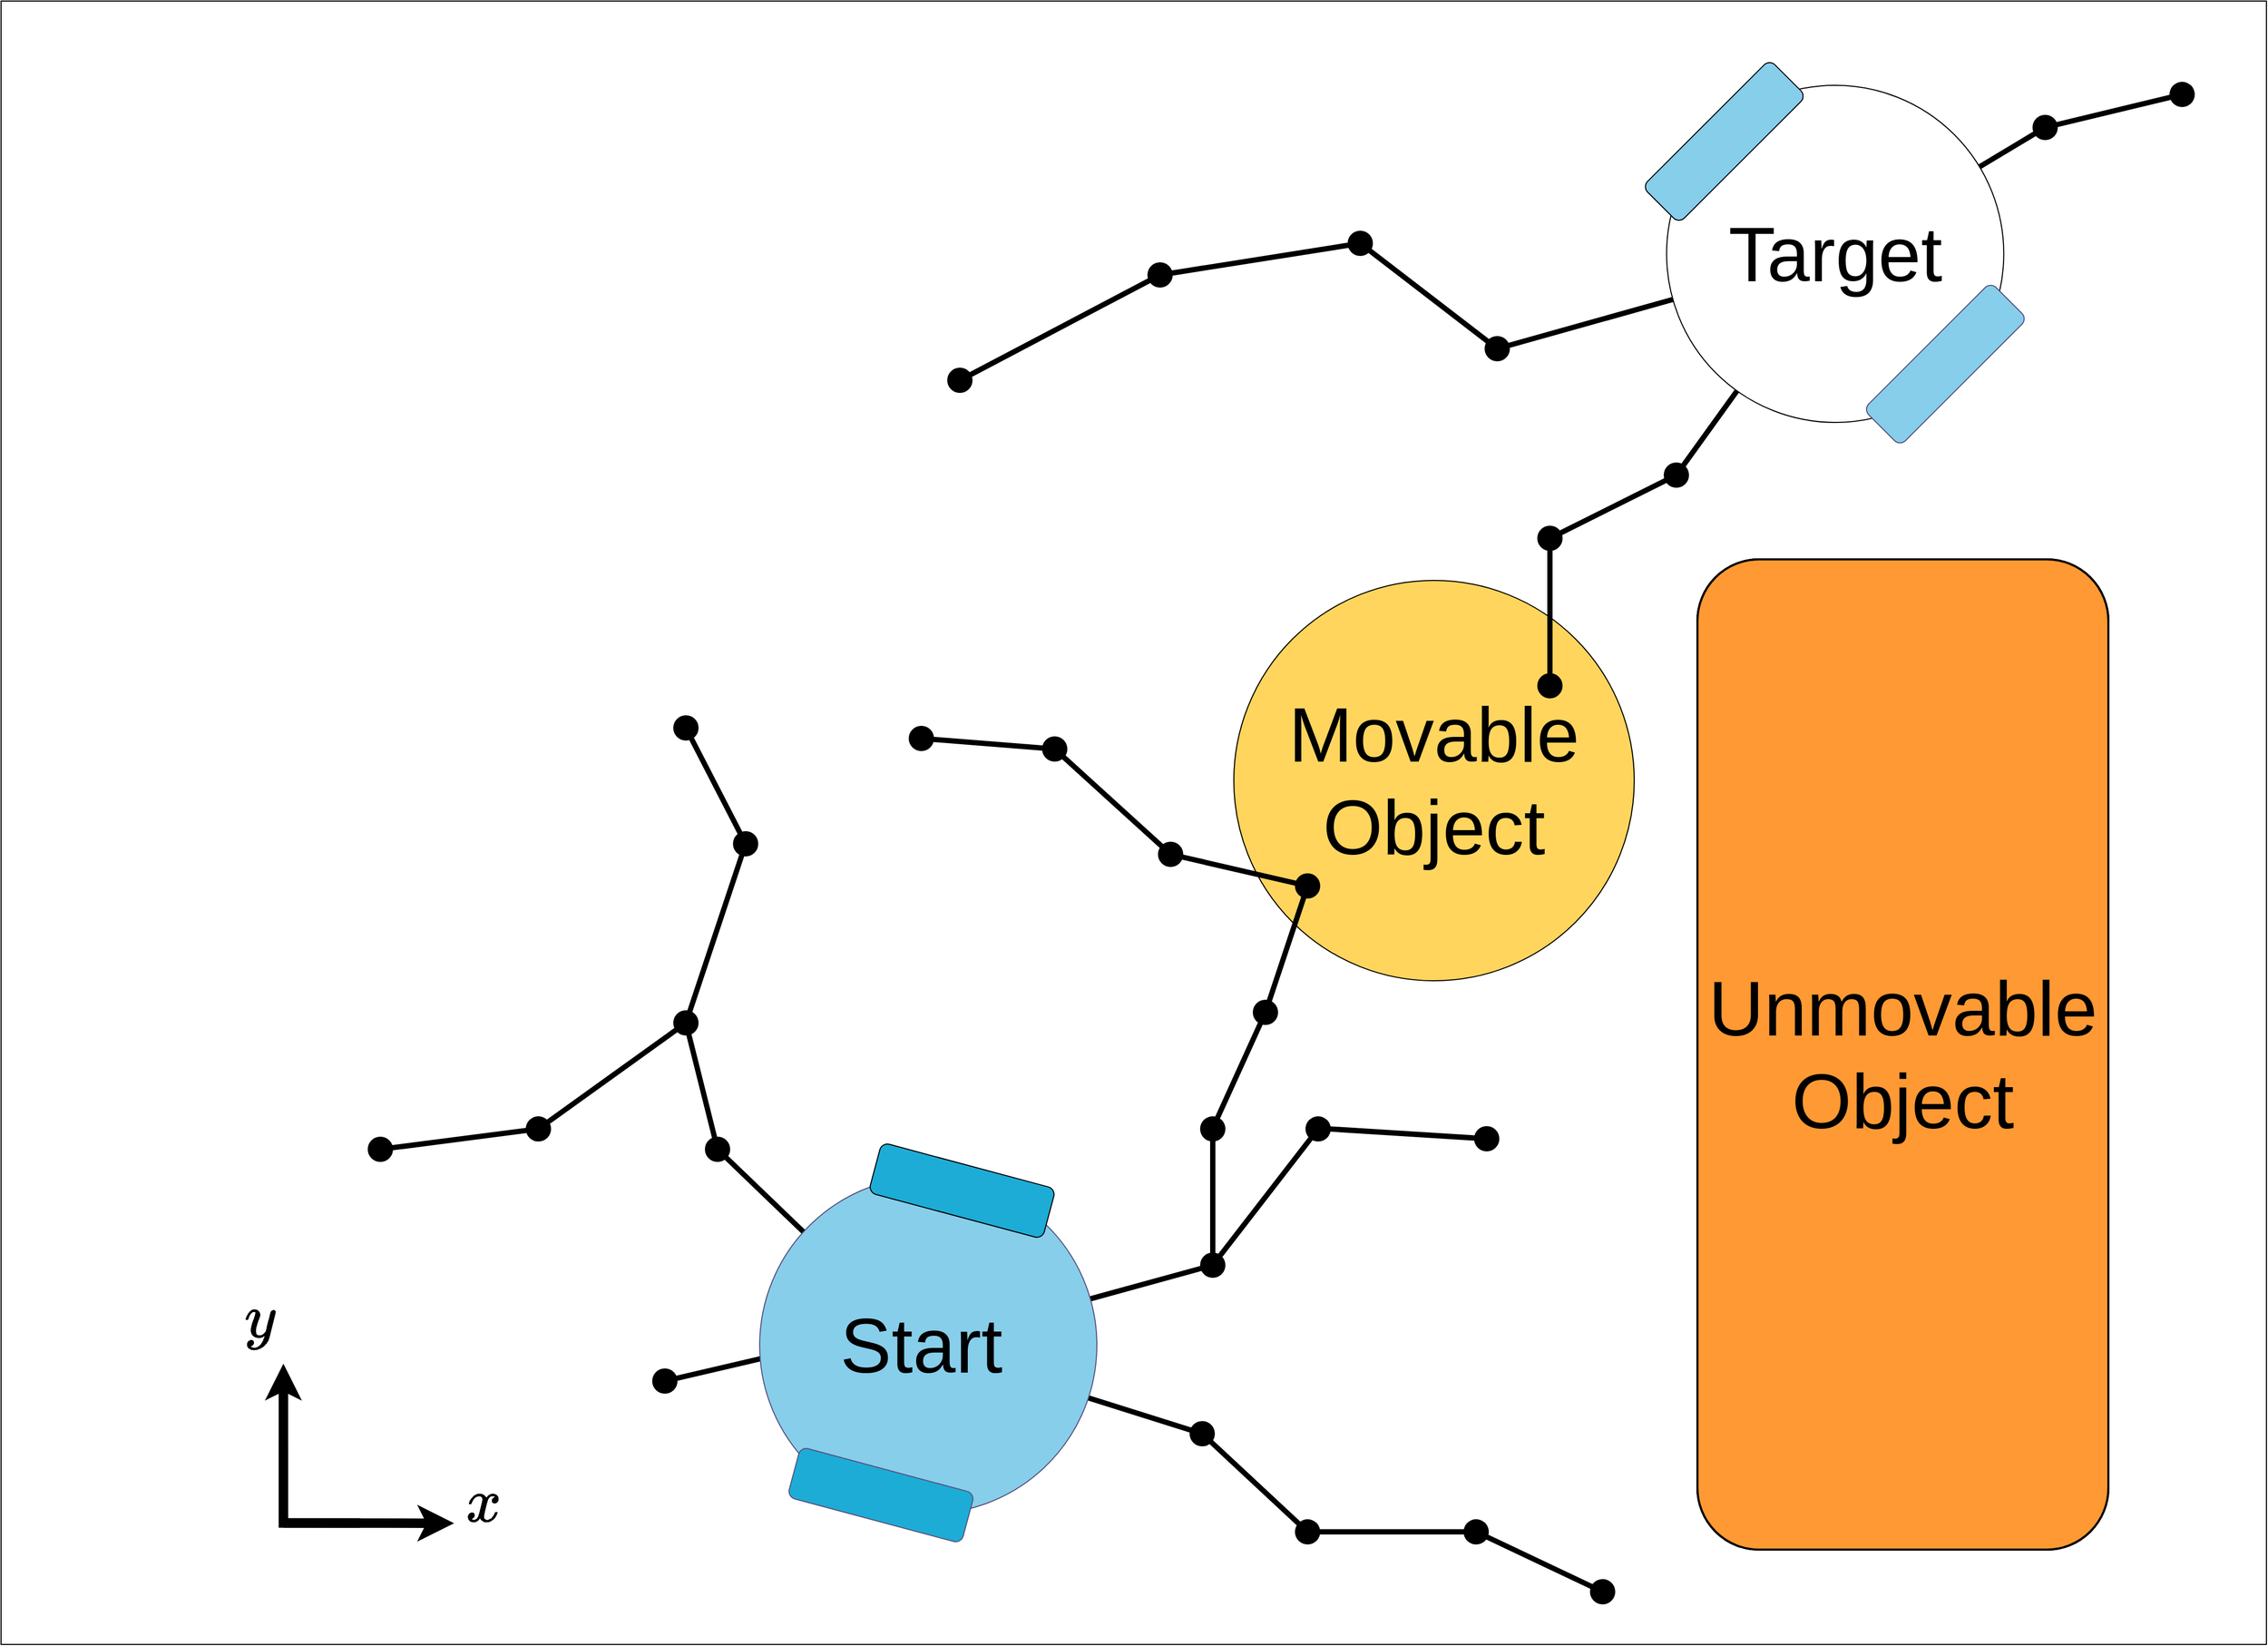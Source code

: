 <mxfile version="21.2.8" type="device">
  <diagram id="KiB-AufaJ31jpKkaHcrA" name="Page-1">
    <mxGraphModel dx="5630" dy="5010" grid="1" gridSize="10" guides="1" tooltips="1" connect="1" arrows="1" fold="1" page="1" pageScale="1" pageWidth="850" pageHeight="1100" math="1" shadow="0">
      <root>
        <mxCell id="0" />
        <mxCell id="1" parent="0" />
        <mxCell id="-dQ5WDUZeD23r03v8ol0-2" value="" style="rounded=0;whiteSpace=wrap;html=1;fillColor=none;" parent="1" vertex="1">
          <mxGeometry x="-450" y="-2050" width="2150" height="1560" as="geometry" />
        </mxCell>
        <mxCell id="Nh_Gx2AoVbf9bdhYKGmF-39" value="&lt;font style=&quot;font-size: 50px;&quot;&gt;Unmovable&lt;br&gt;Obstacle&lt;/font&gt;" style="rounded=1;whiteSpace=wrap;html=1;strokeWidth=2;fillColor=#FF9933;" parent="1" vertex="1">
          <mxGeometry x="1160" y="-1520" width="390" height="940" as="geometry" />
        </mxCell>
        <mxCell id="Nh_Gx2AoVbf9bdhYKGmF-40" value="&lt;font style=&quot;font-size: 50px;&quot;&gt;Movable&lt;br&gt;Obstacle&lt;/font&gt;" style="ellipse;whiteSpace=wrap;html=1;aspect=fixed;fillColor=#fff2cc;strokeColor=#d6b656;" parent="1" vertex="1">
          <mxGeometry x="720" y="-1500" width="380" height="380" as="geometry" />
        </mxCell>
        <mxCell id="sVk9f4SAbp3rtPKEbEiQ-113" value="&lt;font style=&quot;font-size: 73px;&quot;&gt;Movable&lt;br&gt;Object&lt;br&gt;&lt;/font&gt;" style="ellipse;whiteSpace=wrap;html=1;aspect=fixed;fillColor=#FFD55E;" parent="1" vertex="1">
          <mxGeometry x="720" y="-1500" width="380" height="380" as="geometry" />
        </mxCell>
        <mxCell id="Nh_Gx2AoVbf9bdhYKGmF-1" value="&lt;font style=&quot;font-size: 73px;&quot;&gt;Unmovable&lt;br&gt;Object&lt;br&gt;&lt;/font&gt;" style="rounded=1;whiteSpace=wrap;html=1;strokeWidth=2;fillColor=#FF9933;" parent="1" vertex="1">
          <mxGeometry x="1160" y="-1520" width="390" height="940" as="geometry" />
        </mxCell>
        <mxCell id="sVk9f4SAbp3rtPKEbEiQ-73" value="" style="endArrow=classic;html=1;rounded=0;strokeWidth=9;" parent="1" edge="1">
          <mxGeometry width="50" height="50" relative="1" as="geometry">
            <mxPoint x="-182.025" y="-605.223" as="sourcePoint" />
            <mxPoint x="-182.025" y="-756.524" as="targetPoint" />
          </mxGeometry>
        </mxCell>
        <mxCell id="sVk9f4SAbp3rtPKEbEiQ-74" value="" style="endArrow=classic;html=1;rounded=0;strokeWidth=9;" parent="1" edge="1">
          <mxGeometry width="50" height="50" relative="1" as="geometry">
            <mxPoint x="-182.025" y="-605.223" as="sourcePoint" />
            <mxPoint x="-20" y="-605" as="targetPoint" />
          </mxGeometry>
        </mxCell>
        <mxCell id="sVk9f4SAbp3rtPKEbEiQ-75" value="" style="endArrow=none;html=1;rounded=0;strokeWidth=9;" parent="1" edge="1">
          <mxGeometry width="50" height="50" relative="1" as="geometry">
            <mxPoint x="-108.897" y="-605.223" as="sourcePoint" />
            <mxPoint x="-182.025" y="-680.873" as="targetPoint" />
            <Array as="points">
              <mxPoint x="-182.025" y="-605.223" />
            </Array>
          </mxGeometry>
        </mxCell>
        <mxCell id="sVk9f4SAbp3rtPKEbEiQ-76" value="&lt;font style=&quot;font-size: 50px;&quot;&gt;$$y$$&lt;/font&gt;" style="text;html=1;align=center;verticalAlign=middle;resizable=0;points=[];autosize=1;strokeColor=none;fillColor=none;strokeWidth=9;" parent="1" vertex="1">
          <mxGeometry x="-285" y="-833.997" width="160" height="70" as="geometry" />
        </mxCell>
        <mxCell id="sVk9f4SAbp3rtPKEbEiQ-80" value="&lt;font style=&quot;font-size: 50px;&quot;&gt;$$x$$&lt;/font&gt;" style="text;html=1;align=center;verticalAlign=middle;resizable=0;points=[];autosize=1;strokeColor=none;fillColor=none;strokeWidth=2;" parent="1" vertex="1">
          <mxGeometry x="-72.337" y="-658.645" width="160" height="70" as="geometry" />
        </mxCell>
        <mxCell id="Nh_Gx2AoVbf9bdhYKGmF-27" value="" style="endArrow=none;html=1;rounded=0;fontSize=41;strokeWidth=5;startArrow=none;exitX=0.35;exitY=-0.1;exitDx=0;exitDy=0;exitPerimeter=0;" parent="1" source="Nh_Gx2AoVbf9bdhYKGmF-76" edge="1">
          <mxGeometry width="50" height="50" relative="1" as="geometry">
            <mxPoint x="210" y="-1070" as="sourcePoint" />
            <mxPoint x="411.543" y="-794.0" as="targetPoint" />
          </mxGeometry>
        </mxCell>
        <mxCell id="Nh_Gx2AoVbf9bdhYKGmF-28" value="" style="endArrow=none;html=1;rounded=0;fontSize=41;strokeWidth=5;" parent="1" source="Nh_Gx2AoVbf9bdhYKGmF-48" target="Nh_Gx2AoVbf9bdhYKGmF-38" edge="1">
          <mxGeometry width="50" height="50" relative="1" as="geometry">
            <mxPoint x="945" y="-679.27" as="sourcePoint" />
            <mxPoint x="655" y="-710" as="targetPoint" />
            <Array as="points">
              <mxPoint x="690" y="-690" />
            </Array>
          </mxGeometry>
        </mxCell>
        <mxCell id="Nh_Gx2AoVbf9bdhYKGmF-29" value="" style="endArrow=none;html=1;rounded=0;fontSize=41;strokeWidth=5;exitX=0.333;exitY=0.533;exitDx=0;exitDy=0;exitPerimeter=0;" parent="1" source="Nh_Gx2AoVbf9bdhYKGmF-49" target="Nh_Gx2AoVbf9bdhYKGmF-38" edge="1">
          <mxGeometry width="50" height="50" relative="1" as="geometry">
            <mxPoint x="975" y="-649.27" as="sourcePoint" />
            <mxPoint x="685" y="-680" as="targetPoint" />
            <Array as="points" />
          </mxGeometry>
        </mxCell>
        <mxCell id="Nh_Gx2AoVbf9bdhYKGmF-30" value="" style="endArrow=none;html=1;rounded=0;fontSize=41;strokeWidth=5;startArrow=none;" parent="1" source="Nh_Gx2AoVbf9bdhYKGmF-43" target="Nh_Gx2AoVbf9bdhYKGmF-38" edge="1">
          <mxGeometry width="50" height="50" relative="1" as="geometry">
            <mxPoint x="200" y="-1080" as="sourcePoint" />
            <mxPoint x="-130" y="-1440" as="targetPoint" />
            <Array as="points">
              <mxPoint x="230" y="-960" />
            </Array>
          </mxGeometry>
        </mxCell>
        <mxCell id="Nh_Gx2AoVbf9bdhYKGmF-31" value="&lt;font style=&quot;&quot;&gt;&lt;font style=&quot;font-size: 73px;&quot;&gt;Target&lt;/font&gt;&lt;br&gt;&lt;/font&gt;" style="ellipse;whiteSpace=wrap;html=1;aspect=fixed;fillColor=none;strokeWidth=1;" parent="1" vertex="1">
          <mxGeometry x="1130.73" y="-1970" width="320" height="320" as="geometry" />
        </mxCell>
        <mxCell id="Nh_Gx2AoVbf9bdhYKGmF-32" value="" style="rounded=1;whiteSpace=wrap;html=1;rotation=-45;fillColor=#87CEEB;" parent="1" vertex="1">
          <mxGeometry x="1100" y="-1941.34" width="170.91" height="49.27" as="geometry" />
        </mxCell>
        <mxCell id="Nh_Gx2AoVbf9bdhYKGmF-33" value="" style="rounded=1;whiteSpace=wrap;html=1;rotation=-45;fillColor=#87CEEB;strokeColor=#56517e;gradientColor=none;" parent="1" vertex="1">
          <mxGeometry x="1309.82" y="-1730" width="170.91" height="49.27" as="geometry" />
        </mxCell>
        <mxCell id="Nh_Gx2AoVbf9bdhYKGmF-34" value="" style="group;rotation=15;fillColor=none;" parent="1" connectable="0" vertex="1">
          <mxGeometry x="236.647" y="-959.353" width="370.706" height="370.706" as="geometry" />
        </mxCell>
        <mxCell id="Nh_Gx2AoVbf9bdhYKGmF-35" value="&lt;font style=&quot;font-size: 41px;&quot;&gt;&lt;br&gt;&lt;/font&gt;" style="ellipse;whiteSpace=wrap;html=1;aspect=fixed;fillColor=#87CEEB;strokeColor=#56517e;strokeWidth=1;rotation=25;" parent="Nh_Gx2AoVbf9bdhYKGmF-34" vertex="1">
          <mxGeometry x="33.35" y="25.35" width="320" height="320" as="geometry" />
        </mxCell>
        <mxCell id="Nh_Gx2AoVbf9bdhYKGmF-36" value="" style="rounded=1;whiteSpace=wrap;html=1;rotation=15;fillColor=#1dacd6;" parent="Nh_Gx2AoVbf9bdhYKGmF-34" vertex="1">
          <mxGeometry x="140" y="14" width="170.91" height="49.27" as="geometry" />
        </mxCell>
        <mxCell id="Nh_Gx2AoVbf9bdhYKGmF-37" value="" style="rounded=1;whiteSpace=wrap;html=1;rotation=15;fillColor=#1dacd6;strokeColor=#56517e;gradientColor=none;" parent="Nh_Gx2AoVbf9bdhYKGmF-34" vertex="1">
          <mxGeometry x="63" y="303" width="170.91" height="49.27" as="geometry" />
        </mxCell>
        <mxCell id="Nh_Gx2AoVbf9bdhYKGmF-38" value="&lt;font style=&quot;font-size: 73px;&quot;&gt;Start&lt;/font&gt;" style="text;html=1;align=center;verticalAlign=middle;resizable=0;points=[];autosize=1;strokeColor=none;fillColor=none;fontSize=41;" parent="1" vertex="1">
          <mxGeometry x="333.45" y="-824" width="180" height="100" as="geometry" />
        </mxCell>
        <mxCell id="Nh_Gx2AoVbf9bdhYKGmF-41" value="" style="endArrow=none;html=1;rounded=0;fontSize=41;entryX=0.45;entryY=0.6;entryDx=0;entryDy=0;entryPerimeter=0;strokeWidth=5;" parent="1" source="Nh_Gx2AoVbf9bdhYKGmF-47" target="Nh_Gx2AoVbf9bdhYKGmF-53" edge="1">
          <mxGeometry width="50" height="50" relative="1" as="geometry">
            <mxPoint x="510" y="-1860" as="sourcePoint" />
            <mxPoint x="390" y="-1744.63" as="targetPoint" />
          </mxGeometry>
        </mxCell>
        <mxCell id="Nh_Gx2AoVbf9bdhYKGmF-42" value="" style="endArrow=none;html=1;rounded=0;fontSize=41;strokeWidth=5;" parent="1" target="Nh_Gx2AoVbf9bdhYKGmF-43" edge="1">
          <mxGeometry width="50" height="50" relative="1" as="geometry">
            <mxPoint x="200" y="-1080" as="sourcePoint" />
            <mxPoint x="401.543" y="-804" as="targetPoint" />
          </mxGeometry>
        </mxCell>
        <mxCell id="Nh_Gx2AoVbf9bdhYKGmF-43" value="" style="shape=waypoint;sketch=0;fillStyle=solid;size=6;pointerEvents=1;points=[];fillColor=none;resizable=0;rotatable=0;perimeter=centerPerimeter;snapToPoint=1;fontSize=41;strokeColor=#000000;strokeWidth=10;" parent="1" vertex="1">
          <mxGeometry x="180" y="-1100" width="40" height="40" as="geometry" />
        </mxCell>
        <mxCell id="Nh_Gx2AoVbf9bdhYKGmF-44" value="" style="shape=waypoint;sketch=0;fillStyle=solid;size=6;pointerEvents=1;points=[];fillColor=none;resizable=0;rotatable=0;perimeter=centerPerimeter;snapToPoint=1;fontSize=41;strokeColor=#000000;strokeWidth=10;" parent="1" vertex="1">
          <mxGeometry x="-110" y="-980" width="40" height="40" as="geometry" />
        </mxCell>
        <mxCell id="Nh_Gx2AoVbf9bdhYKGmF-45" value="" style="shape=waypoint;sketch=0;fillStyle=solid;size=6;pointerEvents=1;points=[];fillColor=none;resizable=0;rotatable=0;perimeter=centerPerimeter;snapToPoint=1;fontSize=41;strokeColor=#000000;strokeWidth=10;" parent="1" vertex="1">
          <mxGeometry x="40" y="-999.35" width="40" height="40" as="geometry" />
        </mxCell>
        <mxCell id="Nh_Gx2AoVbf9bdhYKGmF-46" value="" style="shape=waypoint;sketch=0;fillStyle=solid;size=6;pointerEvents=1;points=[];fillColor=none;resizable=0;rotatable=0;perimeter=centerPerimeter;snapToPoint=1;fontSize=41;strokeColor=#000000;strokeWidth=10;" parent="1" vertex="1">
          <mxGeometry x="950" y="-1740" width="40" height="40" as="geometry" />
        </mxCell>
        <mxCell id="Nh_Gx2AoVbf9bdhYKGmF-47" value="" style="shape=waypoint;sketch=0;fillStyle=solid;size=6;pointerEvents=1;points=[];fillColor=none;resizable=0;rotatable=0;perimeter=centerPerimeter;snapToPoint=1;fontSize=41;strokeColor=#000000;strokeWidth=10;" parent="1" vertex="1">
          <mxGeometry x="1600" y="-1981.34" width="40" height="40" as="geometry" />
        </mxCell>
        <mxCell id="Nh_Gx2AoVbf9bdhYKGmF-48" value="" style="shape=waypoint;sketch=0;fillStyle=solid;size=6;pointerEvents=1;points=[];fillColor=none;resizable=0;rotatable=0;perimeter=centerPerimeter;snapToPoint=1;fontSize=41;strokeColor=#000000;strokeWidth=10;" parent="1" vertex="1">
          <mxGeometry x="770" y="-616.83" width="40" height="40" as="geometry" />
        </mxCell>
        <mxCell id="Nh_Gx2AoVbf9bdhYKGmF-49" value="" style="shape=waypoint;sketch=0;fillStyle=solid;size=6;pointerEvents=1;points=[];fillColor=none;resizable=0;rotatable=0;perimeter=centerPerimeter;snapToPoint=1;fontSize=41;strokeColor=#000000;strokeWidth=10;" parent="1" vertex="1">
          <mxGeometry x="680" y="-870" width="40" height="40" as="geometry" />
        </mxCell>
        <mxCell id="Nh_Gx2AoVbf9bdhYKGmF-50" value="" style="shape=waypoint;sketch=0;fillStyle=solid;size=6;pointerEvents=1;points=[];fillColor=none;resizable=0;rotatable=0;perimeter=centerPerimeter;snapToPoint=1;fontSize=41;strokeColor=#000000;strokeWidth=10;" parent="1" vertex="1">
          <mxGeometry x="1050" y="-560" width="40" height="40" as="geometry" />
        </mxCell>
        <mxCell id="Nh_Gx2AoVbf9bdhYKGmF-51" value="" style="shape=waypoint;sketch=0;fillStyle=solid;size=6;pointerEvents=1;points=[];fillColor=none;resizable=0;rotatable=0;perimeter=centerPerimeter;snapToPoint=1;fontSize=41;strokeColor=#000000;strokeWidth=10;" parent="1" vertex="1">
          <mxGeometry x="930" y="-616.83" width="40" height="40" as="geometry" />
        </mxCell>
        <mxCell id="Nh_Gx2AoVbf9bdhYKGmF-52" value="" style="shape=waypoint;sketch=0;fillStyle=solid;size=6;pointerEvents=1;points=[];fillColor=none;resizable=0;rotatable=0;perimeter=centerPerimeter;snapToPoint=1;fontSize=41;strokeColor=#000000;strokeWidth=10;" parent="1" vertex="1">
          <mxGeometry x="1120" y="-1620" width="40" height="40" as="geometry" />
        </mxCell>
        <mxCell id="Nh_Gx2AoVbf9bdhYKGmF-53" value="" style="shape=waypoint;sketch=0;fillStyle=solid;size=6;pointerEvents=1;points=[];fillColor=none;resizable=0;rotatable=0;perimeter=centerPerimeter;snapToPoint=1;fontSize=41;strokeColor=#000000;strokeWidth=10;" parent="1" vertex="1">
          <mxGeometry x="1470" y="-1950" width="40" height="40" as="geometry" />
        </mxCell>
        <mxCell id="Nh_Gx2AoVbf9bdhYKGmF-54" value="" style="shape=waypoint;sketch=0;fillStyle=solid;size=6;pointerEvents=1;points=[];fillColor=none;resizable=0;rotatable=0;perimeter=centerPerimeter;snapToPoint=1;fontSize=41;strokeColor=#000000;strokeWidth=10;" parent="1" vertex="1">
          <mxGeometry x="1000" y="-1420" width="40" height="40" as="geometry" />
        </mxCell>
        <mxCell id="Nh_Gx2AoVbf9bdhYKGmF-55" value="" style="shape=waypoint;sketch=0;fillStyle=solid;size=6;pointerEvents=1;points=[];fillColor=none;resizable=0;rotatable=0;perimeter=centerPerimeter;snapToPoint=1;fontSize=41;strokeColor=#000000;strokeWidth=10;" parent="1" vertex="1">
          <mxGeometry x="1000" y="-1560" width="40" height="40" as="geometry" />
        </mxCell>
        <mxCell id="Nh_Gx2AoVbf9bdhYKGmF-56" value="" style="shape=waypoint;sketch=0;fillStyle=solid;size=6;pointerEvents=1;points=[];fillColor=none;resizable=0;rotatable=0;perimeter=centerPerimeter;snapToPoint=1;fontSize=41;strokeColor=#000000;strokeWidth=10;" parent="1" vertex="1">
          <mxGeometry x="180" y="-1380" width="40" height="40" as="geometry" />
        </mxCell>
        <mxCell id="Nh_Gx2AoVbf9bdhYKGmF-57" value="" style="endArrow=none;html=1;rounded=0;fontSize=41;strokeWidth=5;startArrow=none;exitX=0;exitY=0.05;exitDx=0;exitDy=0;exitPerimeter=0;" parent="1" source="Nh_Gx2AoVbf9bdhYKGmF-52" target="Nh_Gx2AoVbf9bdhYKGmF-31" edge="1">
          <mxGeometry width="50" height="50" relative="1" as="geometry">
            <mxPoint x="210" y="-1070" as="sourcePoint" />
            <mxPoint x="411.543" y="-794" as="targetPoint" />
          </mxGeometry>
        </mxCell>
        <mxCell id="Nh_Gx2AoVbf9bdhYKGmF-58" value="" style="endArrow=none;html=1;rounded=0;fontSize=41;entryX=0.678;entryY=0.385;entryDx=0;entryDy=0;entryPerimeter=0;strokeWidth=5;exitX=0.428;exitY=0.503;exitDx=0;exitDy=0;exitPerimeter=0;" parent="1" source="Nh_Gx2AoVbf9bdhYKGmF-52" target="Nh_Gx2AoVbf9bdhYKGmF-55" edge="1">
          <mxGeometry width="50" height="50" relative="1" as="geometry">
            <mxPoint x="880" y="-1819.27" as="sourcePoint" />
            <mxPoint x="590" y="-1850.0" as="targetPoint" />
            <Array as="points" />
          </mxGeometry>
        </mxCell>
        <mxCell id="Nh_Gx2AoVbf9bdhYKGmF-59" value="" style="endArrow=none;html=1;rounded=0;fontSize=41;strokeWidth=5;startArrow=none;" parent="1" source="Nh_Gx2AoVbf9bdhYKGmF-72" edge="1">
          <mxGeometry width="50" height="50" relative="1" as="geometry">
            <mxPoint x="890" y="-1809.27" as="sourcePoint" />
            <mxPoint x="840" y="-1820" as="targetPoint" />
            <Array as="points">
              <mxPoint x="840" y="-1820" />
            </Array>
          </mxGeometry>
        </mxCell>
        <mxCell id="Nh_Gx2AoVbf9bdhYKGmF-60" value="" style="endArrow=none;html=1;rounded=0;fontSize=41;strokeWidth=5;" parent="1" source="Nh_Gx2AoVbf9bdhYKGmF-53" target="Nh_Gx2AoVbf9bdhYKGmF-31" edge="1">
          <mxGeometry width="50" height="50" relative="1" as="geometry">
            <mxPoint x="900" y="-1799.27" as="sourcePoint" />
            <mxPoint x="610" y="-1830.0" as="targetPoint" />
            <Array as="points" />
          </mxGeometry>
        </mxCell>
        <mxCell id="Nh_Gx2AoVbf9bdhYKGmF-61" value="" style="endArrow=none;html=1;rounded=0;fontSize=41;entryX=0.604;entryY=0.492;entryDx=0;entryDy=0;entryPerimeter=0;strokeWidth=5;" parent="1" source="Nh_Gx2AoVbf9bdhYKGmF-31" target="Nh_Gx2AoVbf9bdhYKGmF-46" edge="1">
          <mxGeometry width="50" height="50" relative="1" as="geometry">
            <mxPoint x="910" y="-1789.27" as="sourcePoint" />
            <mxPoint x="620" y="-1820.0" as="targetPoint" />
            <Array as="points" />
          </mxGeometry>
        </mxCell>
        <mxCell id="Nh_Gx2AoVbf9bdhYKGmF-62" value="" style="endArrow=none;html=1;rounded=0;fontSize=41;strokeWidth=5;" parent="1" source="Nh_Gx2AoVbf9bdhYKGmF-51" target="Nh_Gx2AoVbf9bdhYKGmF-48" edge="1">
          <mxGeometry width="50" height="50" relative="1" as="geometry">
            <mxPoint x="955" y="-669.27" as="sourcePoint" />
            <mxPoint x="665" y="-700" as="targetPoint" />
            <Array as="points" />
          </mxGeometry>
        </mxCell>
        <mxCell id="Nh_Gx2AoVbf9bdhYKGmF-63" value="" style="endArrow=none;html=1;rounded=0;fontSize=41;entryX=0.458;entryY=0.783;entryDx=0;entryDy=0;entryPerimeter=0;strokeWidth=5;" parent="1" source="Nh_Gx2AoVbf9bdhYKGmF-50" target="Nh_Gx2AoVbf9bdhYKGmF-51" edge="1">
          <mxGeometry width="50" height="50" relative="1" as="geometry">
            <mxPoint x="985" y="-639.27" as="sourcePoint" />
            <mxPoint x="695" y="-670" as="targetPoint" />
            <Array as="points" />
          </mxGeometry>
        </mxCell>
        <mxCell id="Nh_Gx2AoVbf9bdhYKGmF-64" value="" style="endArrow=none;html=1;rounded=0;fontSize=41;entryX=0.825;entryY=1.136;entryDx=0;entryDy=0;entryPerimeter=0;strokeWidth=5;exitX=0.575;exitY=1.207;exitDx=0;exitDy=0;exitPerimeter=0;" parent="1" source="Nh_Gx2AoVbf9bdhYKGmF-55" target="Nh_Gx2AoVbf9bdhYKGmF-54" edge="1">
          <mxGeometry width="50" height="50" relative="1" as="geometry">
            <mxPoint x="995" y="-629.27" as="sourcePoint" />
            <mxPoint x="705" y="-660" as="targetPoint" />
            <Array as="points" />
          </mxGeometry>
        </mxCell>
        <mxCell id="Nh_Gx2AoVbf9bdhYKGmF-65" value="" style="endArrow=none;html=1;rounded=0;fontSize=41;strokeWidth=5;startArrow=none;exitX=0.552;exitY=0.627;exitDx=0;exitDy=0;exitPerimeter=0;" parent="1" source="Nh_Gx2AoVbf9bdhYKGmF-44" target="Nh_Gx2AoVbf9bdhYKGmF-45" edge="1">
          <mxGeometry width="50" height="50" relative="1" as="geometry">
            <mxPoint x="-200" y="-950" as="sourcePoint" />
            <mxPoint x="411.543" y="-794.0" as="targetPoint" />
          </mxGeometry>
        </mxCell>
        <mxCell id="Nh_Gx2AoVbf9bdhYKGmF-66" value="" style="endArrow=none;html=1;rounded=0;fontSize=41;strokeWidth=5;startArrow=none;" parent="1" source="Nh_Gx2AoVbf9bdhYKGmF-45" target="Nh_Gx2AoVbf9bdhYKGmF-43" edge="1">
          <mxGeometry width="50" height="50" relative="1" as="geometry">
            <mxPoint x="220" y="-1060" as="sourcePoint" />
            <mxPoint x="421.543" y="-784.0" as="targetPoint" />
          </mxGeometry>
        </mxCell>
        <mxCell id="Nh_Gx2AoVbf9bdhYKGmF-67" value="" style="endArrow=none;html=1;rounded=0;fontSize=41;strokeWidth=5;startArrow=none;entryX=0.484;entryY=0.57;entryDx=0;entryDy=0;entryPerimeter=0;" parent="1" source="Nh_Gx2AoVbf9bdhYKGmF-43" target="Nh_Gx2AoVbf9bdhYKGmF-70" edge="1">
          <mxGeometry width="50" height="50" relative="1" as="geometry">
            <mxPoint x="230" y="-1050" as="sourcePoint" />
            <mxPoint x="270" y="-1240" as="targetPoint" />
          </mxGeometry>
        </mxCell>
        <mxCell id="Nh_Gx2AoVbf9bdhYKGmF-68" value="" style="endArrow=none;html=1;rounded=0;fontSize=41;strokeWidth=5;startArrow=none;exitDx=0;exitDy=0;exitPerimeter=0;" parent="1" source="Nh_Gx2AoVbf9bdhYKGmF-70" edge="1">
          <mxGeometry width="50" height="50" relative="1" as="geometry">
            <mxPoint x="240" y="-1040" as="sourcePoint" />
            <mxPoint x="260" y="-1240" as="targetPoint" />
          </mxGeometry>
        </mxCell>
        <mxCell id="Nh_Gx2AoVbf9bdhYKGmF-69" value="" style="endArrow=none;html=1;rounded=0;fontSize=41;strokeWidth=5;startArrow=none;" parent="1" target="Nh_Gx2AoVbf9bdhYKGmF-70" edge="1">
          <mxGeometry width="50" height="50" relative="1" as="geometry">
            <mxPoint x="200" y="-1360" as="sourcePoint" />
            <mxPoint x="260" y="-1240" as="targetPoint" />
          </mxGeometry>
        </mxCell>
        <mxCell id="Nh_Gx2AoVbf9bdhYKGmF-70" value="" style="shape=waypoint;sketch=0;fillStyle=solid;size=6;pointerEvents=1;points=[];fillColor=none;resizable=0;rotatable=0;perimeter=centerPerimeter;snapToPoint=1;fontSize=41;strokeColor=#000000;strokeWidth=10;" parent="1" vertex="1">
          <mxGeometry x="236.65" y="-1270" width="40" height="40" as="geometry" />
        </mxCell>
        <mxCell id="Nh_Gx2AoVbf9bdhYKGmF-71" value="" style="endArrow=none;html=1;rounded=0;fontSize=41;strokeWidth=5;" parent="1" source="Nh_Gx2AoVbf9bdhYKGmF-46" target="Nh_Gx2AoVbf9bdhYKGmF-72" edge="1">
          <mxGeometry width="50" height="50" relative="1" as="geometry">
            <mxPoint x="940" y="-1700.73" as="sourcePoint" />
            <mxPoint x="850" y="-1790" as="targetPoint" />
            <Array as="points" />
          </mxGeometry>
        </mxCell>
        <mxCell id="Nh_Gx2AoVbf9bdhYKGmF-72" value="" style="shape=waypoint;sketch=0;fillStyle=solid;size=6;pointerEvents=1;points=[];fillColor=none;resizable=0;rotatable=0;perimeter=centerPerimeter;snapToPoint=1;fontSize=41;strokeColor=#000000;strokeWidth=10;" parent="1" vertex="1">
          <mxGeometry x="820" y="-1840" width="40" height="40" as="geometry" />
        </mxCell>
        <mxCell id="Nh_Gx2AoVbf9bdhYKGmF-74" value="" style="shape=waypoint;sketch=0;fillStyle=solid;size=6;pointerEvents=1;points=[];fillColor=none;resizable=0;rotatable=0;perimeter=centerPerimeter;snapToPoint=1;fontSize=41;strokeColor=#000000;strokeWidth=10;" parent="1" vertex="1">
          <mxGeometry x="780" y="-999.35" width="40" height="40" as="geometry" />
        </mxCell>
        <mxCell id="Nh_Gx2AoVbf9bdhYKGmF-75" value="" style="shape=waypoint;sketch=0;fillStyle=solid;size=6;pointerEvents=1;points=[];fillColor=none;resizable=0;rotatable=0;perimeter=centerPerimeter;snapToPoint=1;fontSize=41;strokeColor=#000000;strokeWidth=10;" parent="1" vertex="1">
          <mxGeometry x="940" y="-990" width="40" height="40" as="geometry" />
        </mxCell>
        <mxCell id="Nh_Gx2AoVbf9bdhYKGmF-76" value="" style="shape=waypoint;sketch=0;fillStyle=solid;size=6;pointerEvents=1;points=[];fillColor=none;resizable=0;rotatable=0;perimeter=centerPerimeter;snapToPoint=1;fontSize=41;strokeColor=#000000;strokeWidth=10;" parent="1" vertex="1">
          <mxGeometry x="160" y="-760" width="40" height="40" as="geometry" />
        </mxCell>
        <mxCell id="Nh_Gx2AoVbf9bdhYKGmF-77" value="" style="shape=waypoint;sketch=0;fillStyle=solid;size=6;pointerEvents=1;points=[];fillColor=none;resizable=0;rotatable=0;perimeter=centerPerimeter;snapToPoint=1;fontSize=41;strokeColor=#000000;strokeWidth=10;" parent="1" vertex="1">
          <mxGeometry x="730" y="-1110" width="40" height="40" as="geometry" />
        </mxCell>
        <mxCell id="Nh_Gx2AoVbf9bdhYKGmF-78" value="" style="shape=waypoint;sketch=0;fillStyle=solid;size=6;pointerEvents=1;points=[];fillColor=none;resizable=0;rotatable=0;perimeter=centerPerimeter;snapToPoint=1;fontSize=41;strokeColor=#000000;strokeWidth=10;" parent="1" vertex="1">
          <mxGeometry x="770" y="-1230" width="40" height="40" as="geometry" />
        </mxCell>
        <mxCell id="Nh_Gx2AoVbf9bdhYKGmF-79" value="" style="shape=waypoint;sketch=0;fillStyle=solid;size=6;pointerEvents=1;points=[];fillColor=none;resizable=0;rotatable=0;perimeter=centerPerimeter;snapToPoint=1;fontSize=41;strokeColor=#000000;strokeWidth=10;" parent="1" vertex="1">
          <mxGeometry x="403.45" y="-1370" width="40" height="40" as="geometry" />
        </mxCell>
        <mxCell id="Nh_Gx2AoVbf9bdhYKGmF-80" value="" style="shape=waypoint;sketch=0;fillStyle=solid;size=6;pointerEvents=1;points=[];fillColor=none;resizable=0;rotatable=0;perimeter=centerPerimeter;snapToPoint=1;fontSize=41;strokeColor=#000000;strokeWidth=10;" parent="1" vertex="1">
          <mxGeometry x="530" y="-1360" width="40" height="40" as="geometry" />
        </mxCell>
        <mxCell id="Nh_Gx2AoVbf9bdhYKGmF-81" value="" style="endArrow=none;html=1;rounded=0;fontSize=41;strokeWidth=5;exitX=0.667;exitY=0.559;exitDx=0;exitDy=0;exitPerimeter=0;entryX=0.625;entryY=0.617;entryDx=0;entryDy=0;entryPerimeter=0;" parent="1" source="Nh_Gx2AoVbf9bdhYKGmF-74" target="Nh_Gx2AoVbf9bdhYKGmF-49" edge="1">
          <mxGeometry width="50" height="50" relative="1" as="geometry">
            <mxPoint x="710" y="-840" as="sourcePoint" />
            <mxPoint x="488.45" y="-779.115" as="targetPoint" />
            <Array as="points" />
          </mxGeometry>
        </mxCell>
        <mxCell id="Nh_Gx2AoVbf9bdhYKGmF-82" value="" style="endArrow=none;html=1;rounded=0;fontSize=41;strokeWidth=5;exitX=0.375;exitY=0.45;exitDx=0;exitDy=0;exitPerimeter=0;" parent="1" source="Nh_Gx2AoVbf9bdhYKGmF-75" edge="1">
          <mxGeometry width="50" height="50" relative="1" as="geometry">
            <mxPoint x="720" y="-830" as="sourcePoint" />
            <mxPoint x="800" y="-980" as="targetPoint" />
            <Array as="points" />
          </mxGeometry>
        </mxCell>
        <mxCell id="Nh_Gx2AoVbf9bdhYKGmF-83" value="" style="endArrow=none;html=1;rounded=0;fontSize=41;strokeWidth=5;" parent="1" source="Nh_Gx2AoVbf9bdhYKGmF-77" target="Nh_Gx2AoVbf9bdhYKGmF-49" edge="1">
          <mxGeometry width="50" height="50" relative="1" as="geometry">
            <mxPoint x="730" y="-820" as="sourcePoint" />
            <mxPoint x="508.45" y="-759.115" as="targetPoint" />
            <Array as="points">
              <mxPoint x="700" y="-980" />
            </Array>
          </mxGeometry>
        </mxCell>
        <mxCell id="Nh_Gx2AoVbf9bdhYKGmF-84" value="" style="endArrow=none;html=1;rounded=0;fontSize=41;strokeWidth=5;exitX=0.458;exitY=0.7;exitDx=0;exitDy=0;exitPerimeter=0;entryX=0.5;entryY=0.45;entryDx=0;entryDy=0;entryPerimeter=0;" parent="1" source="Nh_Gx2AoVbf9bdhYKGmF-78" target="Nh_Gx2AoVbf9bdhYKGmF-77" edge="1">
          <mxGeometry width="50" height="50" relative="1" as="geometry">
            <mxPoint x="740" y="-810" as="sourcePoint" />
            <mxPoint x="518.45" y="-749.115" as="targetPoint" />
            <Array as="points" />
          </mxGeometry>
        </mxCell>
        <mxCell id="Nh_Gx2AoVbf9bdhYKGmF-85" value="" style="endArrow=none;html=1;rounded=0;fontSize=41;strokeWidth=5;exitX=0.375;exitY=0.7;exitDx=0;exitDy=0;exitPerimeter=0;" parent="1" source="Nh_Gx2AoVbf9bdhYKGmF-80" target="Nh_Gx2AoVbf9bdhYKGmF-78" edge="1">
          <mxGeometry width="50" height="50" relative="1" as="geometry">
            <mxPoint x="750" y="-800" as="sourcePoint" />
            <mxPoint x="528.45" y="-739.115" as="targetPoint" />
            <Array as="points">
              <mxPoint x="660" y="-1240" />
            </Array>
          </mxGeometry>
        </mxCell>
        <mxCell id="Nh_Gx2AoVbf9bdhYKGmF-86" value="" style="endArrow=none;html=1;rounded=0;fontSize=41;strokeWidth=5;exitX=0.58;exitY=0.742;exitDx=0;exitDy=0;exitPerimeter=0;" parent="1" source="Nh_Gx2AoVbf9bdhYKGmF-79" target="Nh_Gx2AoVbf9bdhYKGmF-80" edge="1">
          <mxGeometry width="50" height="50" relative="1" as="geometry">
            <mxPoint x="760" y="-790" as="sourcePoint" />
            <mxPoint x="590" y="-930" as="targetPoint" />
            <Array as="points" />
          </mxGeometry>
        </mxCell>
        <mxCell id="Nh_Gx2AoVbf9bdhYKGmF-91" value="" style="shape=waypoint;sketch=0;fillStyle=solid;size=6;pointerEvents=1;points=[];fillColor=none;resizable=0;rotatable=0;perimeter=centerPerimeter;snapToPoint=1;fontSize=41;strokeColor=#000000;strokeWidth=10;" parent="1" vertex="1">
          <mxGeometry x="210" y="-980" width="40" height="40" as="geometry" />
        </mxCell>
        <mxCell id="Nh_Gx2AoVbf9bdhYKGmF-92" value="" style="shape=waypoint;sketch=0;fillStyle=solid;size=6;pointerEvents=1;points=[];fillColor=none;resizable=0;rotatable=0;perimeter=centerPerimeter;snapToPoint=1;fontSize=41;strokeColor=#000000;strokeWidth=10;" parent="1" vertex="1">
          <mxGeometry x="670" y="-710" width="40" height="40" as="geometry" />
        </mxCell>
        <mxCell id="Nh_Gx2AoVbf9bdhYKGmF-93" value="" style="shape=waypoint;sketch=0;fillStyle=solid;size=6;pointerEvents=1;points=[];fillColor=none;resizable=0;rotatable=0;perimeter=centerPerimeter;snapToPoint=1;fontSize=41;strokeColor=#000000;strokeWidth=10;" parent="1" vertex="1">
          <mxGeometry x="680" y="-999.35" width="40" height="40" as="geometry" />
        </mxCell>
        <mxCell id="Nh_Gx2AoVbf9bdhYKGmF-94" value="" style="shape=waypoint;sketch=0;fillStyle=solid;size=6;pointerEvents=1;points=[];fillColor=none;resizable=0;rotatable=0;perimeter=centerPerimeter;snapToPoint=1;fontSize=41;strokeColor=#000000;strokeWidth=10;" parent="1" vertex="1">
          <mxGeometry x="640" y="-1260" width="40" height="40" as="geometry" />
        </mxCell>
        <mxCell id="-dQ5WDUZeD23r03v8ol0-3" value="" style="endArrow=none;html=1;rounded=0;fontSize=41;strokeWidth=5;entryX=0.481;entryY=0.625;entryDx=0;entryDy=0;entryPerimeter=0;strokeColor=#000000;" parent="1" edge="1">
          <mxGeometry width="50" height="50" relative="1" as="geometry">
            <mxPoint x="650" y="-1790" as="sourcePoint" />
            <mxPoint x="840" y="-1820" as="targetPoint" />
          </mxGeometry>
        </mxCell>
        <mxCell id="-dQ5WDUZeD23r03v8ol0-4" value="" style="endArrow=none;html=1;rounded=0;fontSize=41;strokeWidth=5;strokeColor=#000000;" parent="1" edge="1">
          <mxGeometry width="50" height="50" relative="1" as="geometry">
            <mxPoint x="460" y="-1690" as="sourcePoint" />
            <mxPoint x="650" y="-1790.0" as="targetPoint" />
          </mxGeometry>
        </mxCell>
        <mxCell id="-dQ5WDUZeD23r03v8ol0-5" value="" style="shape=waypoint;sketch=0;fillStyle=solid;size=6;pointerEvents=1;points=[];fillColor=none;resizable=0;rotatable=0;perimeter=centerPerimeter;snapToPoint=1;fontSize=41;strokeColor=#000000;strokeWidth=10;" parent="1" vertex="1">
          <mxGeometry x="630" y="-1810" width="40" height="40" as="geometry" />
        </mxCell>
        <mxCell id="-dQ5WDUZeD23r03v8ol0-6" value="" style="shape=waypoint;sketch=0;fillStyle=solid;size=6;pointerEvents=1;points=[];fillColor=none;resizable=0;rotatable=0;perimeter=centerPerimeter;snapToPoint=1;fontSize=41;strokeColor=#000000;strokeWidth=10;" parent="1" vertex="1">
          <mxGeometry x="440" y="-1710" width="40" height="40" as="geometry" />
        </mxCell>
      </root>
    </mxGraphModel>
  </diagram>
</mxfile>
